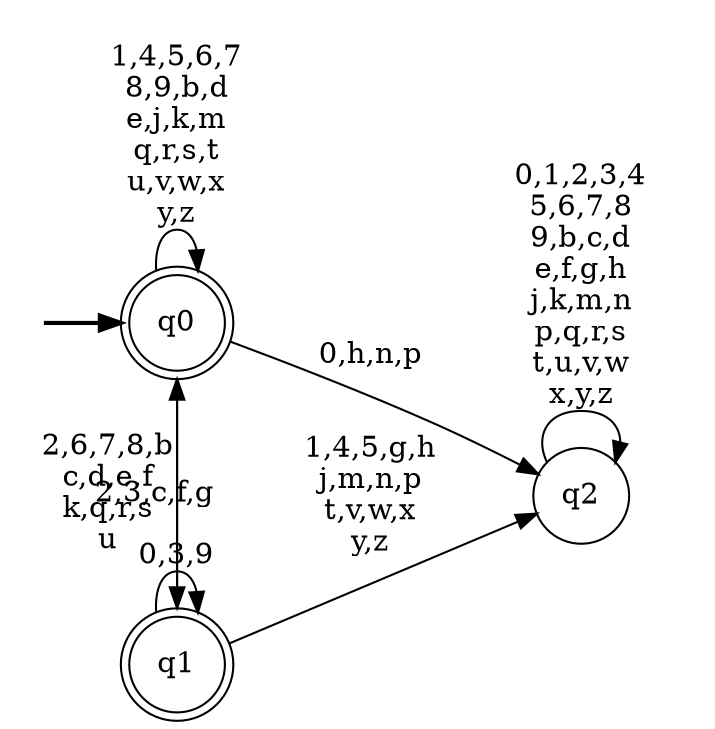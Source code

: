 digraph BlueStar {
__start0 [style = invis, shape = none, label = "", width = 0, height = 0];

rankdir=LR;
size="8,5";

s0 [style="rounded,filled", color="black", fillcolor="white" shape="doublecircle", label="q0"];
s1 [style="rounded,filled", color="black", fillcolor="white" shape="doublecircle", label="q1"];
s2 [style="filled", color="black", fillcolor="white" shape="circle", label="q2"];
subgraph cluster_main { 
	graph [pad=".75", ranksep="0.15", nodesep="0.15"];
	 style=invis; 
	__start0 -> s0 [penwidth=2];
}
s0 -> s0 [label="1,4,5,6,7\n8,9,b,d\ne,j,k,m\nq,r,s,t\nu,v,w,x\ny,z"];
s0 -> s1 [label="2,3,c,f,g"];
s0 -> s2 [label="0,h,n,p"];
s1 -> s0 [label="2,6,7,8,b\nc,d,e,f\nk,q,r,s\nu"];
s1 -> s1 [label="0,3,9"];
s1 -> s2 [label="1,4,5,g,h\nj,m,n,p\nt,v,w,x\ny,z"];
s2 -> s2 [label="0,1,2,3,4\n5,6,7,8\n9,b,c,d\ne,f,g,h\nj,k,m,n\np,q,r,s\nt,u,v,w\nx,y,z"];

}